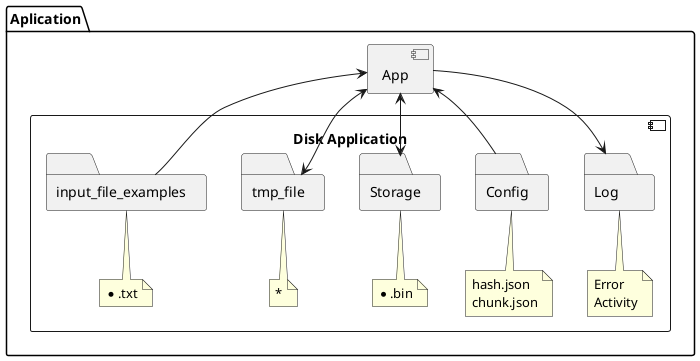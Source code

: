 @startuml
skinparam BackgroundColor white
skinparam componentStyle uml2

package "Aplication" {
    [App]
    component "Disk Application" {
        folder "Log"
        note bottom of "Log" : Error\nActivity
        folder "Config"
        note bottom of "Config" : hash.json\nchunk.json
        folder "Storage"
        note bottom of "Storage" : *.bin
        folder "tmp_file"
        note bottom of "tmp_file" : *
        folder "input_file_examples"
        note bottom of "input_file_examples" : *.txt
    }
}

[Config] --> [App]
[App] --> [Log]
[App] <--> [Storage]
[App] <--> [tmp_file]
[input_file_examples] --> [App]
@enduml
